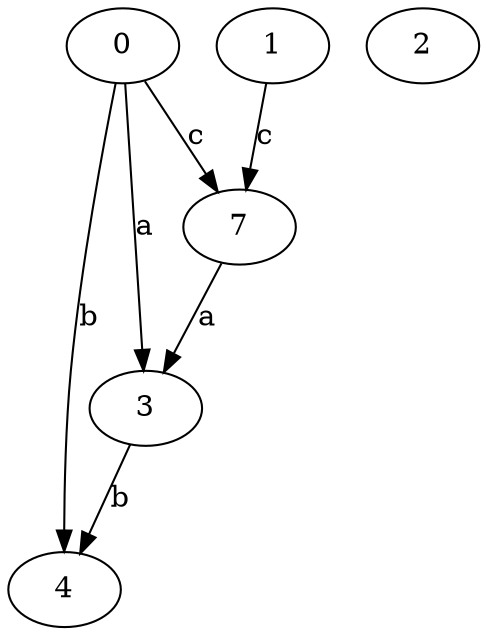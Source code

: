 strict digraph  {
0;
1;
2;
3;
4;
7;
0 -> 3  [label=a];
0 -> 4  [label=b];
0 -> 7  [label=c];
1 -> 7  [label=c];
3 -> 4  [label=b];
7 -> 3  [label=a];
}
